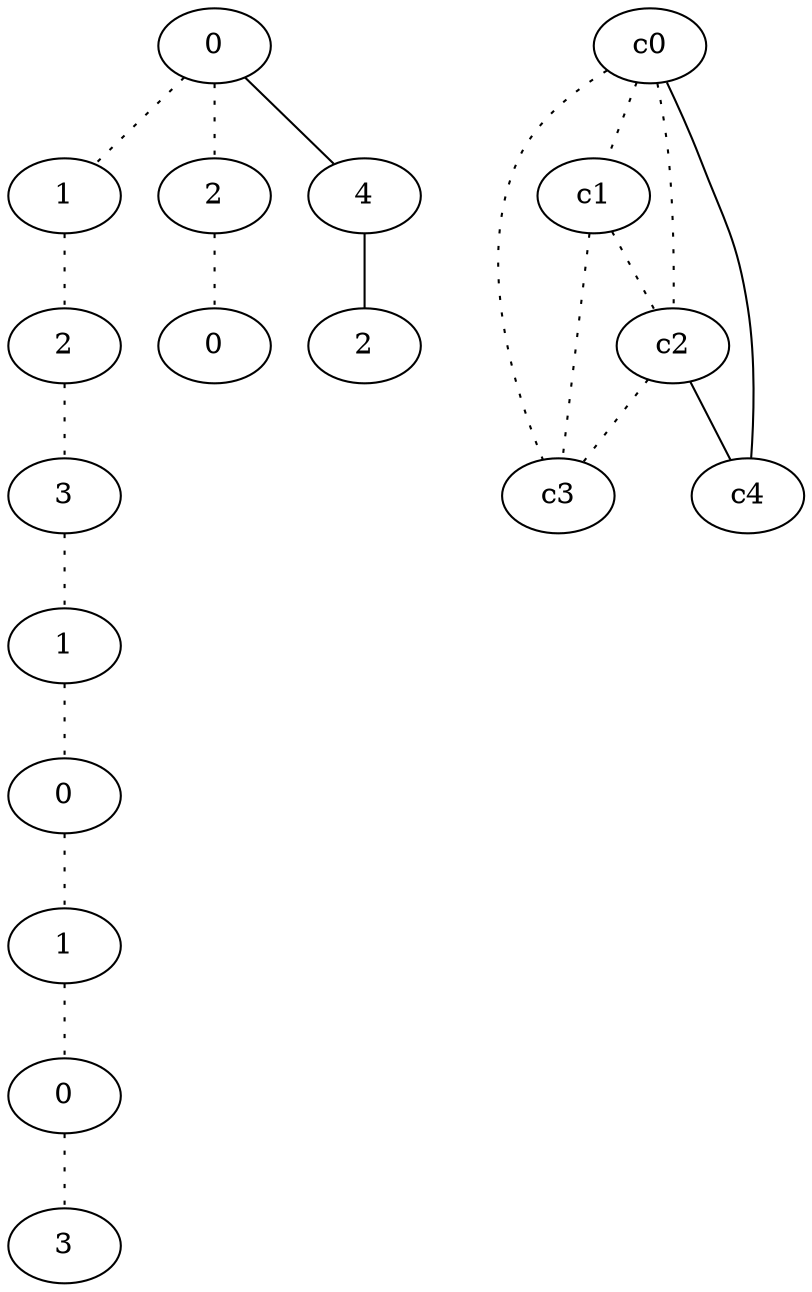 graph {
a0[label=0];
a1[label=1];
a2[label=2];
a3[label=3];
a4[label=1];
a5[label=0];
a6[label=1];
a7[label=0];
a8[label=3];
a9[label=2];
a10[label=0];
a11[label=4];
a12[label=2];
a0 -- a1 [style=dotted];
a0 -- a9 [style=dotted];
a0 -- a11;
a1 -- a2 [style=dotted];
a2 -- a3 [style=dotted];
a3 -- a4 [style=dotted];
a4 -- a5 [style=dotted];
a5 -- a6 [style=dotted];
a6 -- a7 [style=dotted];
a7 -- a8 [style=dotted];
a9 -- a10 [style=dotted];
a11 -- a12;
c0 -- c1 [style=dotted];
c0 -- c2 [style=dotted];
c0 -- c3 [style=dotted];
c0 -- c4;
c1 -- c2 [style=dotted];
c1 -- c3 [style=dotted];
c2 -- c3 [style=dotted];
c2 -- c4;
}
